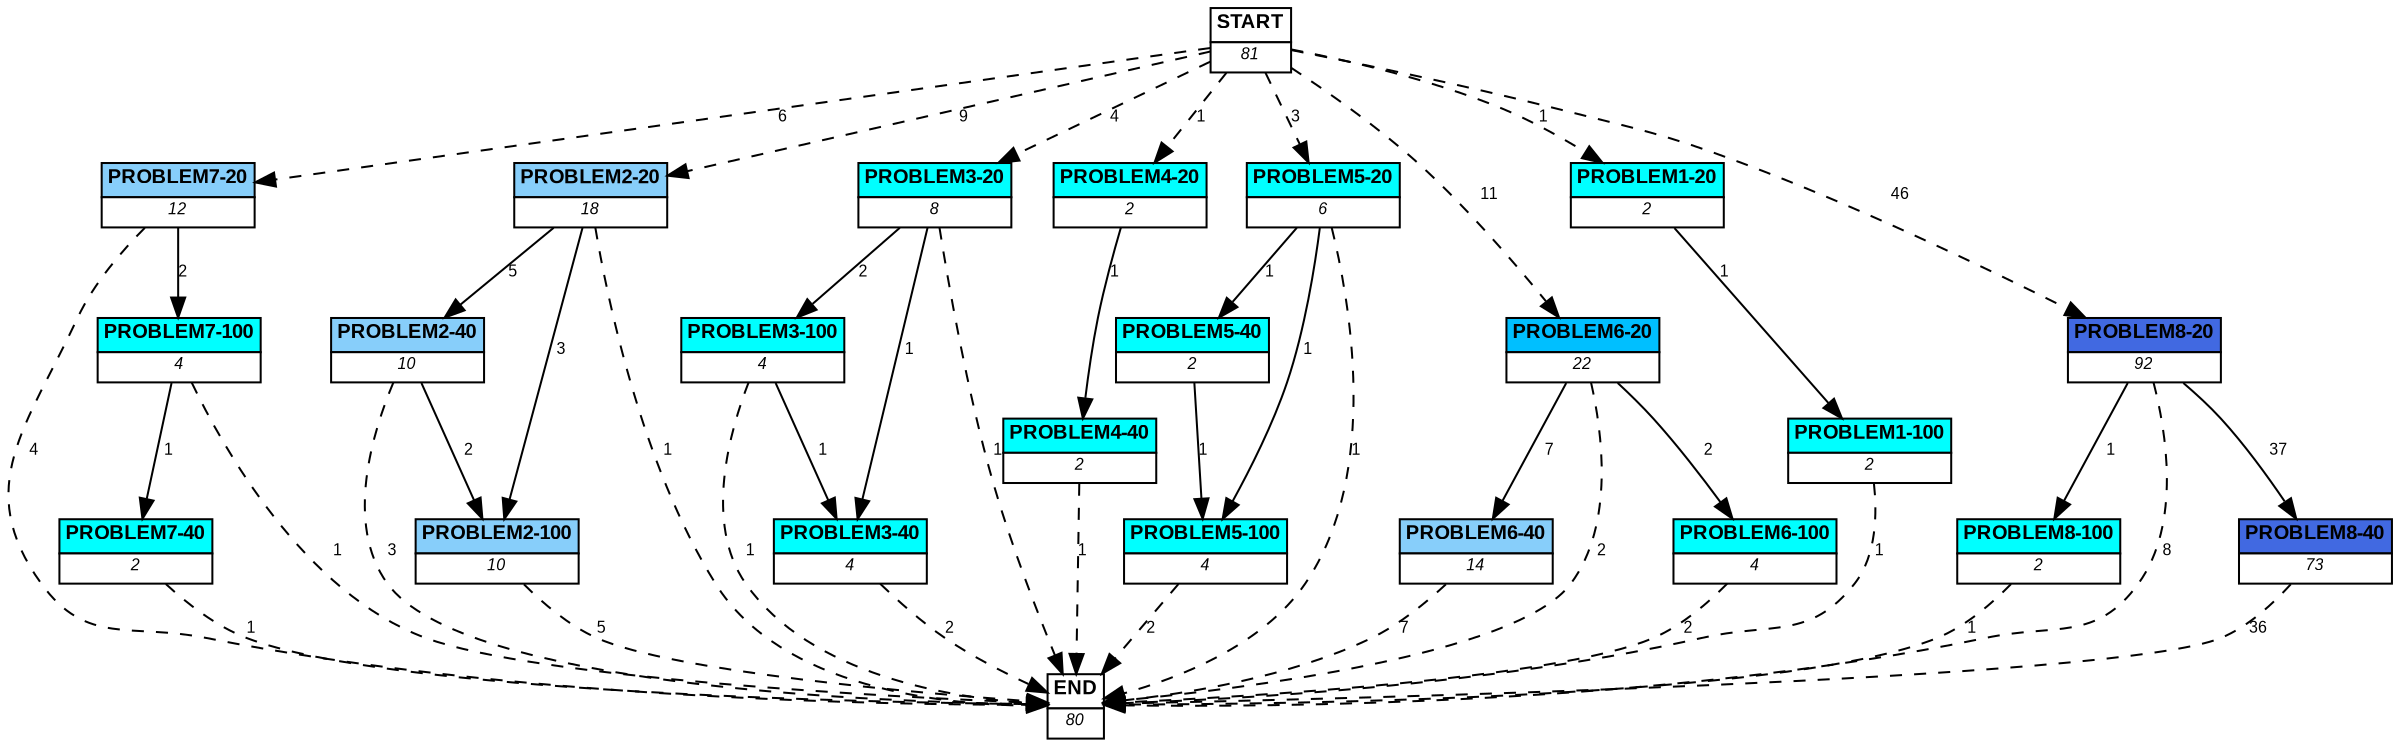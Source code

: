 digraph graphname {
	dpi = 150
	size="16,11!";
	margin = 0;
"PROBLEM7-20" [shape=plain, label=<<table border="0" cellborder="1" cellspacing="0"><tr><td bgcolor="lightskyblue"><FONT face="Arial" POINT-SIZE="10"><b>PROBLEM7-20</b></FONT></td></tr><tr><td bgcolor="white"><FONT face="Arial" POINT-SIZE="8"><i>12</i></FONT></td></tr></table>>]
"PROBLEM2-20" [shape=plain, label=<<table border="0" cellborder="1" cellspacing="0"><tr><td bgcolor="lightskyblue"><FONT face="Arial" POINT-SIZE="10"><b>PROBLEM2-20</b></FONT></td></tr><tr><td bgcolor="white"><FONT face="Arial" POINT-SIZE="8"><i>18</i></FONT></td></tr></table>>]
"PROBLEM2-40" [shape=plain, label=<<table border="0" cellborder="1" cellspacing="0"><tr><td bgcolor="lightskyblue"><FONT face="Arial" POINT-SIZE="10"><b>PROBLEM2-40</b></FONT></td></tr><tr><td bgcolor="white"><FONT face="Arial" POINT-SIZE="8"><i>10</i></FONT></td></tr></table>>]
"PROBLEM2-100" [shape=plain, label=<<table border="0" cellborder="1" cellspacing="0"><tr><td bgcolor="lightskyblue"><FONT face="Arial" POINT-SIZE="10"><b>PROBLEM2-100</b></FONT></td></tr><tr><td bgcolor="white"><FONT face="Arial" POINT-SIZE="8"><i>10</i></FONT></td></tr></table>>]
"PROBLEM3-20" [shape=plain, label=<<table border="0" cellborder="1" cellspacing="0"><tr><td bgcolor="aqua"><FONT face="Arial" POINT-SIZE="10"><b>PROBLEM3-20</b></FONT></td></tr><tr><td bgcolor="white"><FONT face="Arial" POINT-SIZE="8"><i>8</i></FONT></td></tr></table>>]
"PROBLEM3-100" [shape=plain, label=<<table border="0" cellborder="1" cellspacing="0"><tr><td bgcolor="aqua"><FONT face="Arial" POINT-SIZE="10"><b>PROBLEM3-100</b></FONT></td></tr><tr><td bgcolor="white"><FONT face="Arial" POINT-SIZE="8"><i>4</i></FONT></td></tr></table>>]
"PROBLEM4-20" [shape=plain, label=<<table border="0" cellborder="1" cellspacing="0"><tr><td bgcolor="aqua"><FONT face="Arial" POINT-SIZE="10"><b>PROBLEM4-20</b></FONT></td></tr><tr><td bgcolor="white"><FONT face="Arial" POINT-SIZE="8"><i>2</i></FONT></td></tr></table>>]
"PROBLEM4-40" [shape=plain, label=<<table border="0" cellborder="1" cellspacing="0"><tr><td bgcolor="aqua"><FONT face="Arial" POINT-SIZE="10"><b>PROBLEM4-40</b></FONT></td></tr><tr><td bgcolor="white"><FONT face="Arial" POINT-SIZE="8"><i>2</i></FONT></td></tr></table>>]
"PROBLEM5-20" [shape=plain, label=<<table border="0" cellborder="1" cellspacing="0"><tr><td bgcolor="aqua"><FONT face="Arial" POINT-SIZE="10"><b>PROBLEM5-20</b></FONT></td></tr><tr><td bgcolor="white"><FONT face="Arial" POINT-SIZE="8"><i>6</i></FONT></td></tr></table>>]
"PROBLEM5-40" [shape=plain, label=<<table border="0" cellborder="1" cellspacing="0"><tr><td bgcolor="aqua"><FONT face="Arial" POINT-SIZE="10"><b>PROBLEM5-40</b></FONT></td></tr><tr><td bgcolor="white"><FONT face="Arial" POINT-SIZE="8"><i>2</i></FONT></td></tr></table>>]
"PROBLEM5-100" [shape=plain, label=<<table border="0" cellborder="1" cellspacing="0"><tr><td bgcolor="aqua"><FONT face="Arial" POINT-SIZE="10"><b>PROBLEM5-100</b></FONT></td></tr><tr><td bgcolor="white"><FONT face="Arial" POINT-SIZE="8"><i>4</i></FONT></td></tr></table>>]
"PROBLEM6-20" [shape=plain, label=<<table border="0" cellborder="1" cellspacing="0"><tr><td bgcolor="deepskyblue"><FONT face="Arial" POINT-SIZE="10"><b>PROBLEM6-20</b></FONT></td></tr><tr><td bgcolor="white"><FONT face="Arial" POINT-SIZE="8"><i>22</i></FONT></td></tr></table>>]
"PROBLEM6-100" [shape=plain, label=<<table border="0" cellborder="1" cellspacing="0"><tr><td bgcolor="aqua"><FONT face="Arial" POINT-SIZE="10"><b>PROBLEM6-100</b></FONT></td></tr><tr><td bgcolor="white"><FONT face="Arial" POINT-SIZE="8"><i>4</i></FONT></td></tr></table>>]
"PROBLEM6-40" [shape=plain, label=<<table border="0" cellborder="1" cellspacing="0"><tr><td bgcolor="lightskyblue"><FONT face="Arial" POINT-SIZE="10"><b>PROBLEM6-40</b></FONT></td></tr><tr><td bgcolor="white"><FONT face="Arial" POINT-SIZE="8"><i>14</i></FONT></td></tr></table>>]
"PROBLEM1-20" [shape=plain, label=<<table border="0" cellborder="1" cellspacing="0"><tr><td bgcolor="aqua"><FONT face="Arial" POINT-SIZE="10"><b>PROBLEM1-20</b></FONT></td></tr><tr><td bgcolor="white"><FONT face="Arial" POINT-SIZE="8"><i>2</i></FONT></td></tr></table>>]
"PROBLEM1-100" [shape=plain, label=<<table border="0" cellborder="1" cellspacing="0"><tr><td bgcolor="aqua"><FONT face="Arial" POINT-SIZE="10"><b>PROBLEM1-100</b></FONT></td></tr><tr><td bgcolor="white"><FONT face="Arial" POINT-SIZE="8"><i>2</i></FONT></td></tr></table>>]
"PROBLEM3-40" [shape=plain, label=<<table border="0" cellborder="1" cellspacing="0"><tr><td bgcolor="aqua"><FONT face="Arial" POINT-SIZE="10"><b>PROBLEM3-40</b></FONT></td></tr><tr><td bgcolor="white"><FONT face="Arial" POINT-SIZE="8"><i>4</i></FONT></td></tr></table>>]
"PROBLEM7-100" [shape=plain, label=<<table border="0" cellborder="1" cellspacing="0"><tr><td bgcolor="aqua"><FONT face="Arial" POINT-SIZE="10"><b>PROBLEM7-100</b></FONT></td></tr><tr><td bgcolor="white"><FONT face="Arial" POINT-SIZE="8"><i>4</i></FONT></td></tr></table>>]
"PROBLEM8-20" [shape=plain, label=<<table border="0" cellborder="1" cellspacing="0"><tr><td bgcolor="royalblue"><FONT face="Arial" POINT-SIZE="10"><b>PROBLEM8-20</b></FONT></td></tr><tr><td bgcolor="white"><FONT face="Arial" POINT-SIZE="8"><i>92</i></FONT></td></tr></table>>]
"PROBLEM8-40" [shape=plain, label=<<table border="0" cellborder="1" cellspacing="0"><tr><td bgcolor="royalblue"><FONT face="Arial" POINT-SIZE="10"><b>PROBLEM8-40</b></FONT></td></tr><tr><td bgcolor="white"><FONT face="Arial" POINT-SIZE="8"><i>73</i></FONT></td></tr></table>>]
"PROBLEM7-40" [shape=plain, label=<<table border="0" cellborder="1" cellspacing="0"><tr><td bgcolor="aqua"><FONT face="Arial" POINT-SIZE="10"><b>PROBLEM7-40</b></FONT></td></tr><tr><td bgcolor="white"><FONT face="Arial" POINT-SIZE="8"><i>2</i></FONT></td></tr></table>>]
"PROBLEM8-100" [shape=plain, label=<<table border="0" cellborder="1" cellspacing="0"><tr><td bgcolor="aqua"><FONT face="Arial" POINT-SIZE="10"><b>PROBLEM8-100</b></FONT></td></tr><tr><td bgcolor="white"><FONT face="Arial" POINT-SIZE="8"><i>2</i></FONT></td></tr></table>>]
"START" [shape=plain, label=<<table border="0" cellborder="1" cellspacing="0"><tr><td bgcolor="white"><FONT face="Arial" POINT-SIZE="10"><b>START</b></FONT></td></tr><tr><td bgcolor="white"><FONT face="Arial" POINT-SIZE="8"><i>81</i></FONT></td></tr></table>>]
"END" [shape=plain, label=<<table border="0" cellborder="1" cellspacing="0"><tr><td bgcolor="white"><FONT face="Arial" POINT-SIZE="10"><b>END</b></FONT></td></tr><tr><td bgcolor="white"><FONT face="Arial" POINT-SIZE="8"><i>80</i></FONT></td></tr></table>>]
"PROBLEM7-20" -> "PROBLEM7-100" [ label ="2" labelfloat=false fontname="Arial" fontsize=8]
"PROBLEM7-20" -> "END" [ style = dashed label ="4" labelfloat=false fontname="Arial" fontsize=8]
"PROBLEM2-20" -> "PROBLEM2-40" [ label ="5" labelfloat=false fontname="Arial" fontsize=8]
"PROBLEM2-20" -> "PROBLEM2-100" [ label ="3" labelfloat=false fontname="Arial" fontsize=8]
"PROBLEM2-20" -> "END" [ style = dashed label ="1" labelfloat=false fontname="Arial" fontsize=8]
"PROBLEM2-40" -> "PROBLEM2-100" [ label ="2" labelfloat=false fontname="Arial" fontsize=8]
"PROBLEM2-40" -> "END" [ style = dashed label ="3" labelfloat=false fontname="Arial" fontsize=8]
"PROBLEM2-100" -> "END" [ style = dashed label ="5" labelfloat=false fontname="Arial" fontsize=8]
"PROBLEM3-20" -> "PROBLEM3-100" [ label ="2" labelfloat=false fontname="Arial" fontsize=8]
"PROBLEM3-20" -> "PROBLEM3-40" [ label ="1" labelfloat=false fontname="Arial" fontsize=8]
"PROBLEM3-20" -> "END" [ style = dashed label ="1" labelfloat=false fontname="Arial" fontsize=8]
"PROBLEM3-100" -> "PROBLEM3-40" [ label ="1" labelfloat=false fontname="Arial" fontsize=8]
"PROBLEM3-100" -> "END" [ style = dashed label ="1" labelfloat=false fontname="Arial" fontsize=8]
"PROBLEM4-20" -> "PROBLEM4-40" [ label ="1" labelfloat=false fontname="Arial" fontsize=8]
"PROBLEM4-40" -> "END" [ style = dashed label ="1" labelfloat=false fontname="Arial" fontsize=8]
"PROBLEM5-20" -> "PROBLEM5-40" [ label ="1" labelfloat=false fontname="Arial" fontsize=8]
"PROBLEM5-20" -> "PROBLEM5-100" [ label ="1" labelfloat=false fontname="Arial" fontsize=8]
"PROBLEM5-20" -> "END" [ style = dashed label ="1" labelfloat=false fontname="Arial" fontsize=8]
"PROBLEM5-40" -> "PROBLEM5-100" [ label ="1" labelfloat=false fontname="Arial" fontsize=8]
"PROBLEM5-100" -> "END" [ style = dashed label ="2" labelfloat=false fontname="Arial" fontsize=8]
"PROBLEM6-20" -> "PROBLEM6-100" [ label ="2" labelfloat=false fontname="Arial" fontsize=8]
"PROBLEM6-20" -> "PROBLEM6-40" [ label ="7" labelfloat=false fontname="Arial" fontsize=8]
"PROBLEM6-20" -> "END" [ style = dashed label ="2" labelfloat=false fontname="Arial" fontsize=8]
"PROBLEM6-100" -> "END" [ style = dashed label ="2" labelfloat=false fontname="Arial" fontsize=8]
"PROBLEM6-40" -> "END" [ style = dashed label ="7" labelfloat=false fontname="Arial" fontsize=8]
"PROBLEM1-20" -> "PROBLEM1-100" [ label ="1" labelfloat=false fontname="Arial" fontsize=8]
"PROBLEM1-100" -> "END" [ style = dashed label ="1" labelfloat=false fontname="Arial" fontsize=8]
"PROBLEM3-40" -> "END" [ style = dashed label ="2" labelfloat=false fontname="Arial" fontsize=8]
"PROBLEM7-100" -> "PROBLEM7-40" [ label ="1" labelfloat=false fontname="Arial" fontsize=8]
"PROBLEM7-100" -> "END" [ style = dashed label ="1" labelfloat=false fontname="Arial" fontsize=8]
"PROBLEM8-20" -> "PROBLEM8-40" [ label ="37" labelfloat=false fontname="Arial" fontsize=8]
"PROBLEM8-20" -> "PROBLEM8-100" [ label ="1" labelfloat=false fontname="Arial" fontsize=8]
"PROBLEM8-20" -> "END" [ style = dashed label ="8" labelfloat=false fontname="Arial" fontsize=8]
"PROBLEM8-40" -> "END" [ style = dashed label ="36" labelfloat=false fontname="Arial" fontsize=8]
"PROBLEM7-40" -> "END" [ style = dashed label ="1" labelfloat=false fontname="Arial" fontsize=8]
"PROBLEM8-100" -> "END" [ style = dashed label ="1" labelfloat=false fontname="Arial" fontsize=8]
"START" -> "PROBLEM7-20" [ style = dashed label ="6" labelfloat=false fontname="Arial" fontsize=8]
"START" -> "PROBLEM2-20" [ style = dashed label ="9" labelfloat=false fontname="Arial" fontsize=8]
"START" -> "PROBLEM3-20" [ style = dashed label ="4" labelfloat=false fontname="Arial" fontsize=8]
"START" -> "PROBLEM4-20" [ style = dashed label ="1" labelfloat=false fontname="Arial" fontsize=8]
"START" -> "PROBLEM5-20" [ style = dashed label ="3" labelfloat=false fontname="Arial" fontsize=8]
"START" -> "PROBLEM6-20" [ style = dashed label ="11" labelfloat=false fontname="Arial" fontsize=8]
"START" -> "PROBLEM1-20" [ style = dashed label ="1" labelfloat=false fontname="Arial" fontsize=8]
"START" -> "PROBLEM8-20" [ style = dashed label ="46" labelfloat=false fontname="Arial" fontsize=8]
}